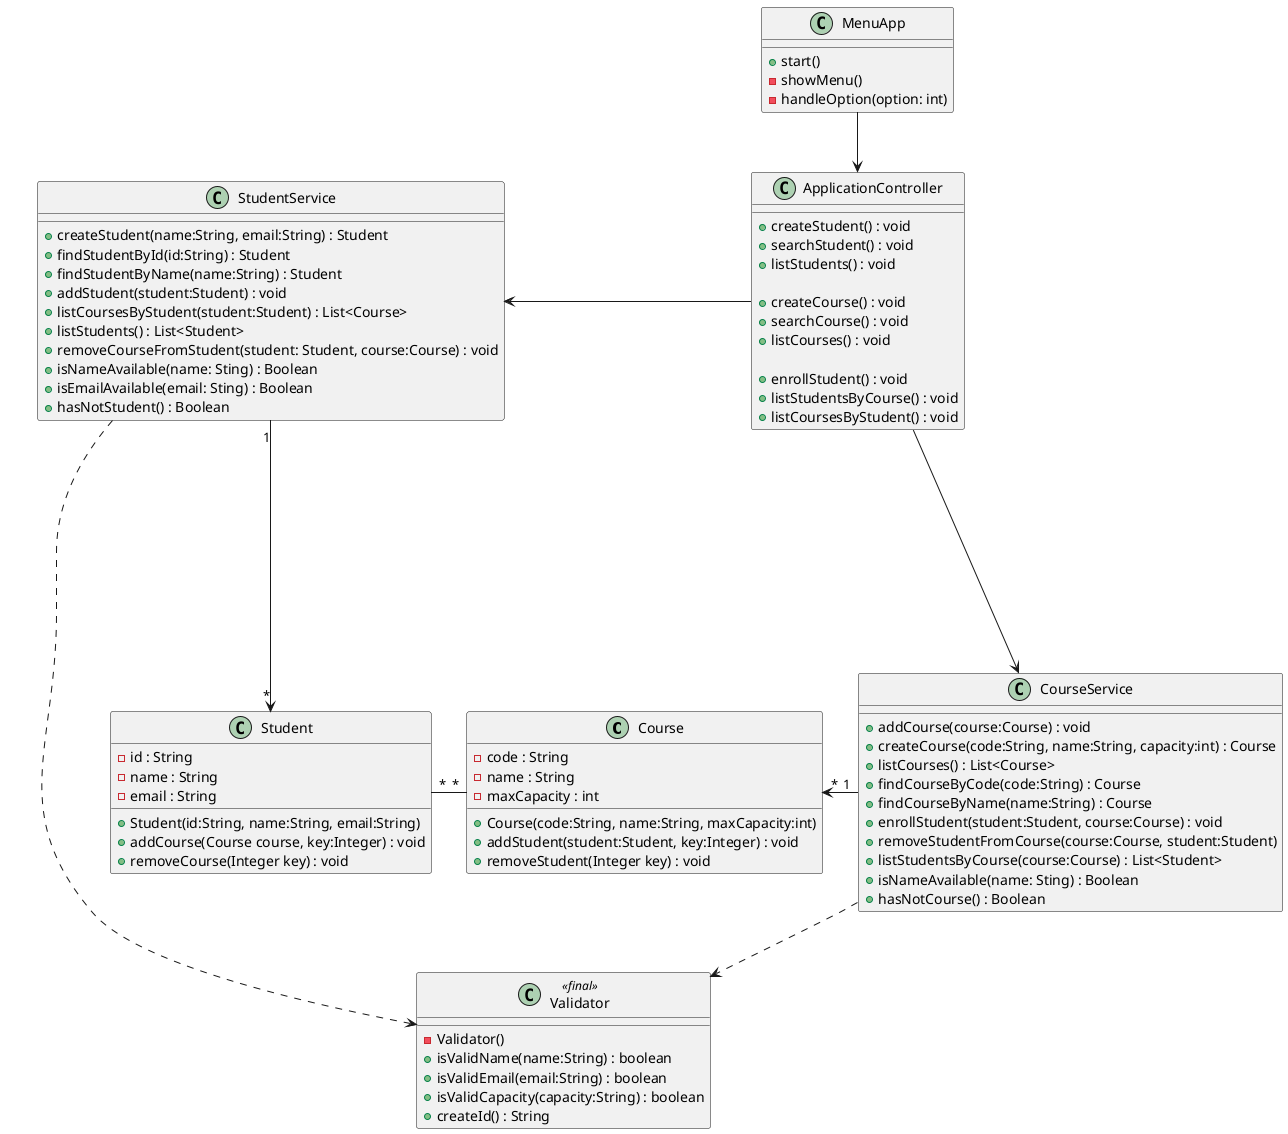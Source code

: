 @startuml UML
class Course {
  - code : String
  - name : String
  - maxCapacity : int
  + Course(code:String, name:String, maxCapacity:int)
  + addStudent(student:Student, key:Integer) : void
  + removeStudent(Integer key) : void
}

class Student {
  - id : String
  - name : String
  - email : String
  + Student(id:String, name:String, email:String)
  + addCourse(Course course, key:Integer) : void
  + removeCourse(Integer key) : void
}

class CourseService {
  + addCourse(course:Course) : void
  + createCourse(code:String, name:String, capacity:int) : Course
  + listCourses() : List<Course>
  + findCourseByCode(code:String) : Course
  + findCourseByName(name:String) : Course
  + enrollStudent(student:Student, course:Course) : void
  + removeStudentFromCourse(course:Course, student:Student)
  + listStudentsByCourse(course:Course) : List<Student>
  + isNameAvailable(name: Sting) : Boolean
  + hasNotCourse() : Boolean
}

class StudentService {
  + createStudent(name:String, email:String) : Student
  + findStudentById(id:String) : Student
  + findStudentByName(name:String) : Student
  + addStudent(student:Student) : void
  + listCoursesByStudent(student:Student) : List<Course>
  + listStudents() : List<Student>
  + removeCourseFromStudent(student: Student, course:Course) : void
  + isNameAvailable(name: Sting) : Boolean
  + isEmailAvailable(email: Sting) : Boolean
  + hasNotStudent() : Boolean
}

class Validator <<final>> {
  - Validator()
  + isValidName(name:String) : boolean
  + isValidEmail(email:String) : boolean
  + isValidCapacity(capacity:String) : boolean
  + createId() : String
}

class ApplicationController {
  + createStudent() : void
  + searchStudent() : void
  + listStudents() : void

  + createCourse() : void
  + searchCourse() : void
  + listCourses() : void

  + enrollStudent() : void
  + listStudentsByCourse() : void
  + listCoursesByStudent() : void
}

class MenuApp {
    +start()
    -showMenu()
    -handleOption(option: int)
}



Course "*" --left-- "*" Student
CourseService "1" --left--> "*" Course
StudentService "1" --down---> "*" Student
ApplicationController -left-> StudentService
ApplicationController -down-> CourseService
MenuApp --> ApplicationController
CourseService ..> Validator
StudentService ..> Validator
@enduml